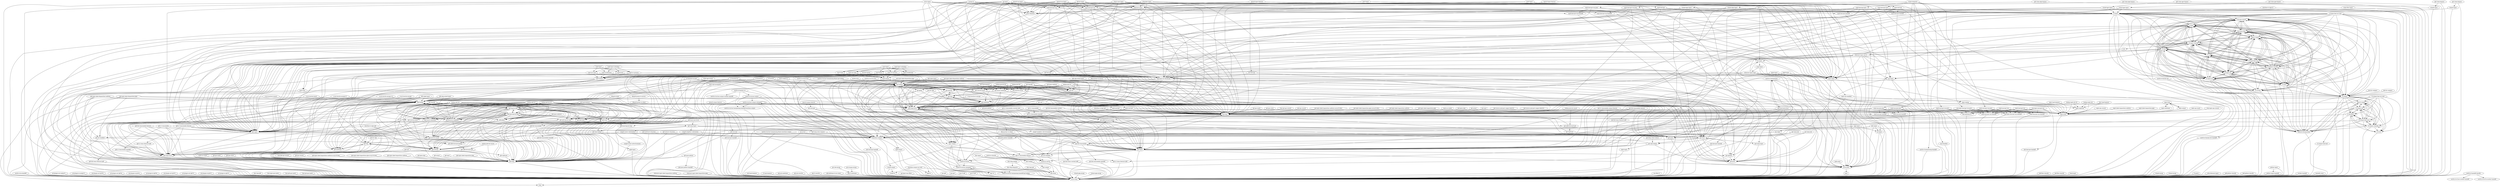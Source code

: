 digraph {
  "nat44-ei-hairpinning" -> "ip4-lookup"
  "nat44-ei-hairpinning" -> "error-drop"
  "nat44-ei-hairpinning" -> "nat44-ei-hairpinning-handoff"
  "nat44-ei-hairpinning" -> "ip4-local-end-of-arc"
  "nat44-ei-hairpin-dst" -> "ip4-lookup"
  "nat44-ei-hairpin-dst" -> "error-drop"
  "nat44-ei-hairpin-dst" -> "nat44-ei-hairpin-dst-handoff"
  "nat44-ei-hairpin-src" -> "error-drop"
  "nat44-ei-hairpin-src" -> "nat44-ei-in2out-output"
  "nat44-ei-hairpin-src" -> "nat44-ei-in2out-output-worker-handoff"
  "nat44-ei-hairpin-src" -> "interface-output"
  "nat44-ei-hairpinning-handoff" -> "error-drop"
  "nat44-ei-hairpin-dst-handoff" -> "error-drop"
  "nat44-ei-out2in-fast" -> "error-drop"
  "nat44-ei-out2in-fast" -> "ip4-lookup"
  "nat44-ei-out2in-fast" -> "ip4-icmp-error"
  "nat44-ei-out2in" -> "error-drop"
  "nat44-ei-out2in" -> "ip4-lookup"
  "nat44-ei-out2in" -> "ip4-icmp-error"
  "nat44-ei-in2out-hairpinning-finish-interface-output" -> "error-drop"
  "nat44-ei-in2out-hairpinning-finish-interface-output" -> "interface-output"
  "nat44-ei-in2out-hairpinning-finish-ip4-lookup" -> "error-drop"
  "nat44-ei-in2out-hairpinning-finish-ip4-lookup" -> "ip4-lookup"
  "nat44-ei-in2out-hairpinning-handoff-interface-output" -> "error-drop"
  "nat44-ei-in2out-hairpinning-handoff-ip4-lookup" -> "error-drop"
  "nat44-ei-in2out-fast" -> "ip4-lookup"
  "nat44-ei-in2out-fast" -> "error-drop"
  "nat44-ei-in2out-fast" -> "ip4-icmp-error"
  "nat44-ei-in2out-fast" -> "nat44-ei-in2out-slowpath"
  "nat44-ei-in2out-fast" -> "nat44-ei-in2out-hairpinning-handoff-ip4-lookup"
  "nat44-ei-in2out-output-slowpath" -> "interface-output"
  "nat44-ei-in2out-output-slowpath" -> "error-drop"
  "nat44-ei-in2out-output-slowpath" -> "ip4-icmp-error"
  "nat44-ei-in2out-output-slowpath" -> "nat44-ei-in2out-output-slowpath"
  "nat44-ei-in2out-output-slowpath" -> "nat44-ei-in2out-hairpinning-handoff-interface-output"
  "nat44-ei-in2out-slowpath" -> "ip4-lookup"
  "nat44-ei-in2out-slowpath" -> "error-drop"
  "nat44-ei-in2out-slowpath" -> "ip4-icmp-error"
  "nat44-ei-in2out-slowpath" -> "nat44-ei-in2out-slowpath"
  "nat44-ei-in2out-slowpath" -> "nat44-ei-in2out-hairpinning-handoff-ip4-lookup"
  "nat44-ei-in2out-output" -> "interface-output"
  "nat44-ei-in2out-output" -> "error-drop"
  "nat44-ei-in2out-output" -> "ip4-icmp-error"
  "nat44-ei-in2out-output" -> "nat44-ei-in2out-output-slowpath"
  "nat44-ei-in2out-output" -> "nat44-ei-in2out-hairpinning-handoff-interface-output"
  "nat44-ei-in2out" -> "ip4-lookup"
  "nat44-ei-in2out" -> "error-drop"
  "nat44-ei-in2out" -> "ip4-icmp-error"
  "nat44-ei-in2out" -> "nat44-ei-in2out-slowpath"
  "nat44-ei-in2out" -> "nat44-ei-in2out-hairpinning-handoff-ip4-lookup"
  "nat44-ei-ha-handoff" -> "error-drop"
  "nat44-ei-ha" -> "ip4-lookup"
  "nat44-ei-ha" -> "error-drop"
  "nat44-ei-handoff-classify" -> "nat44-ei-in2out-worker-handoff"
  "nat44-ei-handoff-classify" -> "nat44-ei-out2in-worker-handoff"
  "nat44-ei-handoff-classify" -> "error-drop"
  "nat44-ei-classify" -> "nat44-ei-in2out"
  "nat44-ei-classify" -> "nat44-ei-out2in"
  "nat44-ei-classify" -> "error-drop"
  "dhcpv6-proxy-to-server" -> "error-drop"
  "dhcpv6-proxy-to-server" -> "ip6-lookup"
  "dhcpv6-proxy-to-server" -> "dhcpv6-proxy-to-client"
  "dhcpv6-client" -> "error-drop"
  "dhcpv6-client" -> "ip6-lookup"
  "dhcp-proxy-to-client" -> "error-drop"
  "dhcp-proxy-to-client" -> "interface-output"
  "dhcp-proxy-to-server" -> "error-drop"
  "dhcp-proxy-to-server" -> "ip4-lookup"
  "dhcp-proxy-to-server" -> "dhcp-proxy-to-client"
  "ip4-dhcp-client-detect" -> "ip4-udp-lookup"
  "acl-plugin-out-nonip-l2" -> "error-drop"
  "acl-plugin-in-nonip-l2" -> "error-drop"
  "acl-plugin-out-ip4-fa" -> "error-drop"
  "acl-plugin-out-ip6-fa" -> "error-drop"
  "acl-plugin-in-ip4-fa" -> "error-drop"
  "acl-plugin-in-ip6-fa" -> "error-drop"
  "acl-plugin-out-ip4-l2" -> "error-drop"
  "acl-plugin-out-ip6-l2" -> "error-drop"
  "acl-plugin-in-ip4-l2" -> "error-drop"
  "acl-plugin-in-ip6-l2" -> "error-drop"
  "icmp6-router-advertisement" -> "ip6-drop"
  "icmp6-router-solicitation" -> "ip6-drop"
  "icmp6-router-solicitation" -> "ip6-rewrite-mcast"
  "icmp6-router-solicitation" -> "interface-output"
  "ip6-multicast-nd-proxy" -> "ip6-drop"
  "ip6-multicast-nd-proxy" -> "interface-output"
  "ip6-unicast-nd-proxy" -> "ip6-drop"
  "ip6-unicast-nd-proxy" -> "interface-output"
  "icmp6-neighbor-advertisement" -> "ip6-punt"
  "icmp6-neighbor-solicitation" -> "ip6-drop"
  "icmp6-neighbor-solicitation" -> "interface-output"
  "arp-proxy" -> "error-drop"
  "arp-proxy" -> "interface-output"
  "arp-reply" -> "error-drop"
  "arp-reply" -> "interface-output"
  "arp-disabled" -> "error-drop"
  "arp-input" -> "error-drop"
  "arp-input" -> "arp-disabled"
  "arp-input" -> "arp-reply"
  "bier-disp-dispatch" -> "bier-drop"
  "bier-disp-lookup" -> "bier-drop"
  "bier-disp-lookup" -> "bier-disp-dispatch"
  "bier-imp-ip6" -> "error-drop"
  "bier-imp-ip4" -> "bier-drop"
  "bier-drop" -> "error-drop"
  "bier-output" -> "bier-drop"
  "bier-lookup" -> "bier-drop"
  "bier-lookup" -> "bier-output"
  "bier-input" -> "bier-lookup"
  "bier-input" -> "bier-drop"
  "vlan-mpls-qos-mark" -> "error-drop"
  "vlan-ip6-qos-mark" -> "error-drop"
  "vlan-ip4-qos-mark" -> "error-drop"
  "mpls-qos-mark" -> "mpls-drop"
  "ip6-qos-mark" -> "ip6-drop"
  "ip4-qos-mark" -> "ip4-drop"
  "ip6-qos-store" -> "ip6-drop"
  "ip4-qos-store" -> "ip4-drop"
  "l2-ip-qos-record" -> "error-drop"
  "l2-ip-qos-record" -> "feature-bitmap-drop"
  "l2-ip-qos-record" -> "l2-output"
  "l2-ip-qos-record" -> "l2-flood"
  "l2-ip-qos-record" -> "l2-uu-fwd"
  "l2-ip-qos-record" -> "arp-term-l2bd"
  "l2-ip-qos-record" -> "l2-fwd"
  "l2-ip-qos-record" -> "l2-rw"
  "l2-ip-qos-record" -> "l2-learn"
  "l2-ip-qos-record" -> "l2-input-vtr"
  "l2-ip-qos-record" -> "l2-ip-qos-record"
  "l2-ip-qos-record" -> "l2-input-acl"
  "l2-ip-qos-record" -> "l2-policer-classify"
  "l2-ip-qos-record" -> "l2-input-feat-arc"
  "l2-ip-qos-record" -> "l2-input-classify"
  "l2-ip-qos-record" -> "span-l2-input"
  "vlan-ip6-qos-record" -> "ip6-drop"
  "vlan-ip4-qos-record" -> "ip4-drop"
  "vlan-mpls-qos-record" -> "mpls-drop"
  "mpls-qos-record" -> "mpls-drop"
  "ip6-qos-record" -> "ip6-drop"
  "ip4-qos-record" -> "ip4-drop"
  "ip6-mfib-forward-rpf" -> "ip6-drop"
  "ip6-mfib-forward-rpf" -> "ip6-replicate"
  "ip4-mfib-forward-rpf" -> "ip4-drop"
  "ip4-mfib-forward-rpf" -> "ip4-replicate"
  "ip6-mfib-forward-lookup" -> "ip6-mfib-forward-rpf"
  "ip4-mfib-forward-lookup" -> "ip4-mfib-forward-rpf"
  "ip6-dvr-reinject" -> "l2-output"
  "ip4-dvr-reinject" -> "l2-output"
  "ip6-dvr-dpo" -> "ip6-drop"
  "ip6-dvr-dpo" -> "ip6-icmp-error"
  "ip6-dvr-dpo" -> "ip6-frag"
  "ip4-dvr-dpo" -> "ip4-drop"
  "ip4-dvr-dpo" -> "ip4-icmp-error"
  "ip4-dvr-dpo" -> "ip4-frag"
  "ip4-dvr-dpo" -> "tap1-output"
  "ip6-mpls-label-imposition-uniform-no-ip-ttl-decr" -> "ip6-drop"
  "ip4-mpls-label-imposition-uniform-no-ip-ttl-decr" -> "ip4-drop"
  "ip6-mpls-label-imposition-pipe-no-ip-ttl-decr" -> "ip6-drop"
  "ip4-mpls-label-imposition-pipe-no-ip-ttl-decr" -> "ip4-drop"
  "ethernet-mpls-label-imposition-uniform" -> "error-drop"
  "ip6-mpls-label-imposition-uniform" -> "ip6-drop"
  "ip4-mpls-label-imposition-uniform" -> "ip4-drop"
  "mpls-label-imposition-uniform" -> "mpls-drop"
  "ethernet-mpls-label-imposition-pipe" -> "error-drop"
  "ip6-mpls-label-imposition-pipe" -> "ip6-drop"
  "ip4-mpls-label-imposition-pipe" -> "ip4-drop"
  "mpls-label-imposition-pipe" -> "mpls-drop"
  "ip6-mpls-label-disposition-uniform" -> "error-drop"
  "ip6-mpls-label-disposition-uniform" -> "ip6-lookup"
  "ip6-mpls-label-disposition-uniform" -> "ip6-mfib-forward-lookup"
  "ip6-mpls-label-disposition-uniform" -> "ip6-icmp-error"
  "ip6-mpls-label-disposition-uniform" -> "ip6-not-enabled"
  "ip4-mpls-label-disposition-uniform" -> "error-drop"
  "ip4-mpls-label-disposition-uniform" -> "error-punt"
  "ip4-mpls-label-disposition-uniform" -> "ip4-options"
  "ip4-mpls-label-disposition-uniform" -> "ip4-lookup"
  "ip4-mpls-label-disposition-uniform" -> "ip4-mfib-forward-lookup"
  "ip4-mpls-label-disposition-uniform" -> "ip4-icmp-error"
  "ip4-mpls-label-disposition-uniform" -> "ip4-full-reassembly"
  "ip4-mpls-label-disposition-uniform" -> "ip4-not-enabled"
  "ip4-mpls-label-disposition-uniform" -> "nat44-ei-in2out"
  "ip4-mpls-label-disposition-uniform" -> "ip4-sv-reassembly-feature"
  "ip4-mpls-label-disposition-uniform" -> "nat44-ei-out2in"
  "ip6-mpls-label-disposition-pipe" -> "error-drop"
  "ip6-mpls-label-disposition-pipe" -> "ip6-lookup"
  "ip6-mpls-label-disposition-pipe" -> "ip6-mfib-forward-lookup"
  "ip6-mpls-label-disposition-pipe" -> "ip6-icmp-error"
  "ip6-mpls-label-disposition-pipe" -> "ip6-not-enabled"
  "ip4-mpls-label-disposition-pipe" -> "error-drop"
  "ip4-mpls-label-disposition-pipe" -> "error-punt"
  "ip4-mpls-label-disposition-pipe" -> "ip4-options"
  "ip4-mpls-label-disposition-pipe" -> "ip4-lookup"
  "ip4-mpls-label-disposition-pipe" -> "ip4-mfib-forward-lookup"
  "ip4-mpls-label-disposition-pipe" -> "ip4-icmp-error"
  "ip4-mpls-label-disposition-pipe" -> "ip4-full-reassembly"
  "ip4-mpls-label-disposition-pipe" -> "ip4-not-enabled"
  "ip4-mpls-label-disposition-pipe" -> "nat44-ei-in2out"
  "ip4-mpls-label-disposition-pipe" -> "ip4-sv-reassembly-feature"
  "ip4-mpls-label-disposition-pipe" -> "nat44-ei-out2in"
  "interface-rx-dpo-l2" -> "error-drop"
  "interface-rx-dpo-l2" -> "l2-input"
  "interface-rx-dpo-ip6" -> "ip6-drop"
  "interface-rx-dpo-ip6" -> "ip6-input"
  "interface-rx-dpo-ip4" -> "ip4-drop"
  "interface-rx-dpo-ip4" -> "ip4-input"
  "mpls-replicate" -> "mpls-drop"
  "ip6-replicate" -> "ip6-drop"
  "ip6-replicate" -> "ip6-local"
  "ip4-replicate" -> "ip4-drop"
  "ip4-replicate" -> "ip4-local"
  "lookup-ip6-dst-mcast" -> "ip6-drop"
  "lookup-ip6-dst-mcast" -> "ip6-mfib-forward-rpf"
  "lookup-ip4-dst-mcast" -> "ip4-drop"
  "lookup-ip4-dst-mcast" -> "ip4-mfib-forward-rpf"
  "lookup-mpls-dst-itf" -> "mpls-drop"
  "lookup-mpls-dst-itf" -> "mpls-replicate"
  "lookup-mpls-dst" -> "mpls-drop"
  "lookup-mpls-dst" -> "mpls-replicate"
  "lookup-ip6-src" -> "ip6-drop"
  "lookup-ip6-src" -> "ip6-punt"
  "lookup-ip6-src" -> "ip6-local"
  "lookup-ip6-src" -> "ip6-discover-neighbor"
  "lookup-ip6-src" -> "ip6-glean"
  "lookup-ip6-src" -> "ip6-rewrite"
  "lookup-ip6-src" -> "ip6-midchain"
  "lookup-ip6-src" -> "ip6-icmp-error"
  "lookup-ip6-src" -> "ip6-rewrite-mcast"
  "lookup-ip6-src" -> "ip6-rewrite-bcast"
  "lookup-ip6-src" -> "ip6-mcast-midchain"
  "lookup-ip6-src" -> "ip6-hop-by-hop"
  "lookup-ip6-src" -> "ip6-add-hop-by-hop"
  "lookup-ip6-src" -> "ip6-pop-hop-by-hop"
  "lookup-ip6-src" -> "ip6-link-local"
  "lookup-ip6-dst-itf" -> "ip6-drop"
  "lookup-ip6-dst-itf" -> "ip6-punt"
  "lookup-ip6-dst-itf" -> "ip6-local"
  "lookup-ip6-dst-itf" -> "ip6-discover-neighbor"
  "lookup-ip6-dst-itf" -> "ip6-glean"
  "lookup-ip6-dst-itf" -> "ip6-rewrite"
  "lookup-ip6-dst-itf" -> "ip6-midchain"
  "lookup-ip6-dst-itf" -> "ip6-icmp-error"
  "lookup-ip6-dst-itf" -> "ip6-rewrite-mcast"
  "lookup-ip6-dst-itf" -> "ip6-rewrite-bcast"
  "lookup-ip6-dst-itf" -> "ip6-mcast-midchain"
  "lookup-ip6-dst-itf" -> "ip6-hop-by-hop"
  "lookup-ip6-dst-itf" -> "ip6-add-hop-by-hop"
  "lookup-ip6-dst-itf" -> "ip6-pop-hop-by-hop"
  "lookup-ip6-dst-itf" -> "ip6-link-local"
  "lookup-ip6-dst" -> "ip6-drop"
  "lookup-ip6-dst" -> "ip6-punt"
  "lookup-ip6-dst" -> "ip6-local"
  "lookup-ip6-dst" -> "ip6-discover-neighbor"
  "lookup-ip6-dst" -> "ip6-glean"
  "lookup-ip6-dst" -> "ip6-rewrite"
  "lookup-ip6-dst" -> "ip6-midchain"
  "lookup-ip6-dst" -> "ip6-icmp-error"
  "lookup-ip6-dst" -> "ip6-rewrite-mcast"
  "lookup-ip6-dst" -> "ip6-rewrite-bcast"
  "lookup-ip6-dst" -> "ip6-mcast-midchain"
  "lookup-ip6-dst" -> "ip6-hop-by-hop"
  "lookup-ip6-dst" -> "ip6-add-hop-by-hop"
  "lookup-ip6-dst" -> "ip6-pop-hop-by-hop"
  "lookup-ip6-dst" -> "ip6-link-local"
  "lookup-ip4-src" -> "ip4-drop"
  "lookup-ip4-src" -> "ip4-punt"
  "lookup-ip4-src" -> "ip4-local"
  "lookup-ip4-src" -> "ip4-arp"
  "lookup-ip4-src" -> "ip4-glean"
  "lookup-ip4-src" -> "ip4-rewrite"
  "lookup-ip4-src" -> "ip4-midchain"
  "lookup-ip4-src" -> "ip4-icmp-error"
  "lookup-ip4-src" -> "ip4-rewrite-mcast"
  "lookup-ip4-src" -> "ip4-rewrite-bcast"
  "lookup-ip4-src" -> "ip4-mcast-midchain"
  "lookup-ip4-dst-itf" -> "ip4-drop"
  "lookup-ip4-dst-itf" -> "ip4-punt"
  "lookup-ip4-dst-itf" -> "ip4-local"
  "lookup-ip4-dst-itf" -> "ip4-arp"
  "lookup-ip4-dst-itf" -> "ip4-glean"
  "lookup-ip4-dst-itf" -> "ip4-rewrite"
  "lookup-ip4-dst-itf" -> "ip4-midchain"
  "lookup-ip4-dst-itf" -> "ip4-icmp-error"
  "lookup-ip4-dst-itf" -> "ip4-rewrite-mcast"
  "lookup-ip4-dst-itf" -> "ip4-rewrite-bcast"
  "lookup-ip4-dst-itf" -> "ip4-mcast-midchain"
  "lookup-ip4-dst" -> "ip4-drop"
  "lookup-ip4-dst" -> "ip4-punt"
  "lookup-ip4-dst" -> "ip4-local"
  "lookup-ip4-dst" -> "ip4-arp"
  "lookup-ip4-dst" -> "ip4-glean"
  "lookup-ip4-dst" -> "ip4-rewrite"
  "lookup-ip4-dst" -> "ip4-midchain"
  "lookup-ip4-dst" -> "ip4-icmp-error"
  "lookup-ip4-dst" -> "ip4-rewrite-mcast"
  "lookup-ip4-dst" -> "ip4-rewrite-bcast"
  "lookup-ip4-dst" -> "ip4-mcast-midchain"
  "bier-load-balance" -> "mpls-drop"
  "bier-load-balance" -> "mpls-replicate"
  "nsh-load-balance" -> "error-drop"
  "l2-load-balance" -> "error-drop"
  "ip6-link-local" -> "ip6-drop"
  "ip6-link-local" -> "ip6-lookup"
  "ip6-null" -> "ip6-drop"
  "ip6-null" -> "ip6-icmp-error"
  "ip4-null" -> "ip4-drop"
  "ip4-null" -> "ip4-icmp-error"
  "adj-nsh-midchain" -> "error-drop"
  "adj-nsh-rewrite" -> "error-drop"
  "adj-l2-midchain" -> "error-drop"
  "adj-l2-rewrite" -> "error-drop"
  "adj-midchain-tx-no-count" -> "error-drop"
  "adj-midchain-tx" -> "error-drop"
  "tuntap-rx" -> "ip4-input-no-checksum"
  "tuntap-rx" -> "ip4-input"
  "tuntap-rx" -> "ip6-input"
  "tuntap-rx" -> "mpls-input"
  "tuntap-rx" -> "ethernet-input"
  "tuntap-rx" -> "error-drop"
  "tuntap-rx" -> "ip4-drop"
  "tuntap-rx" -> "ip6-drop"
  "tuntap-rx" -> "punt-dispatch"
  "tuntap-rx" -> "esp4-decrypt-tun"
  "tuntap-rx" -> "esp6-decrypt-tun"
  "af-packet-input" -> "ip4-input-no-checksum"
  "af-packet-input" -> "ip4-input"
  "af-packet-input" -> "ip6-input"
  "af-packet-input" -> "mpls-input"
  "af-packet-input" -> "ethernet-input"
  "af-packet-input" -> "error-drop"
  "af-packet-input" -> "ip4-drop"
  "af-packet-input" -> "ip6-drop"
  "af-packet-input" -> "punt-dispatch"
  "af-packet-input" -> "esp4-decrypt-tun"
  "af-packet-input" -> "esp6-decrypt-tun"
  "session-queue" -> "ip4-lookup"
  "session-queue" -> "ip6-lookup"
  "session-queue" -> "tcp4-output"
  "session-queue" -> "tcp6-output"
  "pipe-rx" -> "error-punt"
  "pipe-rx" -> "error-drop"
  "pipe-rx" -> "llc-input"
  "pipe-rx" -> "ip4-input"
  "pipe-rx" -> "ip4-input-no-checksum"
  "pipe-rx" -> "l2-input"
  "pipe-rx" -> "mpls-input"
  "pipe-rx" -> "ip6-input"
  "pipe-rx" -> "arp-input"
  "vhost-user-input" -> "ip4-input-no-checksum"
  "vhost-user-input" -> "ip4-input"
  "vhost-user-input" -> "ip6-input"
  "vhost-user-input" -> "mpls-input"
  "vhost-user-input" -> "ethernet-input"
  "vhost-user-input" -> "error-drop"
  "vhost-user-input" -> "ip4-drop"
  "vhost-user-input" -> "ip6-drop"
  "vhost-user-input" -> "punt-dispatch"
  "vhost-user-input" -> "esp4-decrypt-tun"
  "vhost-user-input" -> "esp6-decrypt-tun"
  "virtio-input" -> "ip4-input-no-checksum"
  "virtio-input" -> "ip4-input"
  "virtio-input" -> "ip6-input"
  "virtio-input" -> "mpls-input"
  "virtio-input" -> "ethernet-input"
  "virtio-input" -> "error-drop"
  "virtio-input" -> "ip4-drop"
  "virtio-input" -> "ip6-drop"
  "virtio-input" -> "punt-dispatch"
  "virtio-input" -> "esp4-decrypt-tun"
  "virtio-input" -> "esp6-decrypt-tun"
  "pg-input-mac-filter" -> "error-drop"
  "pg-input" -> "ip4-input-no-checksum"
  "pg-input" -> "ip4-input"
  "pg-input" -> "ip6-input"
  "pg-input" -> "mpls-input"
  "pg-input" -> "ethernet-input"
  "pg-input" -> "error-drop"
  "pg-input" -> "ip4-drop"
  "pg-input" -> "ip6-drop"
  "pg-input" -> "punt-dispatch"
  "pg-input" -> "esp4-decrypt-tun"
  "pg-input" -> "esp6-decrypt-tun"
  "span-l2-output" -> "interface-output"
  "span-l2-output" -> "span-l2-output"
  "span-l2-output" -> "feature-bitmap-drop"
  "span-l2-output" -> "l2-output-acl"
  "span-l2-output" -> "l2-efp-filter"
  "span-l2-output" -> "l2-output-classify"
  "span-l2-output" -> "l2-output-feat-arc"
  "span-l2-output" -> "l2-xcrw"
  "span-l2-input" -> "feature-bitmap-drop"
  "span-l2-input" -> "l2-output"
  "span-l2-input" -> "l2-flood"
  "span-l2-input" -> "l2-uu-fwd"
  "span-l2-input" -> "arp-term-l2bd"
  "span-l2-input" -> "l2-fwd"
  "span-l2-input" -> "l2-rw"
  "span-l2-input" -> "l2-learn"
  "span-l2-input" -> "l2-input-vtr"
  "span-l2-input" -> "l2-ip-qos-record"
  "span-l2-input" -> "l2-input-acl"
  "span-l2-input" -> "l2-policer-classify"
  "span-l2-input" -> "l2-input-feat-arc"
  "span-l2-input" -> "l2-input-classify"
  "span-l2-input" -> "span-l2-input"
  "li-hit" -> "ethernet-input-not-l2"
  "gso-ip6" -> "error-drop"
  "gso-ip4" -> "error-drop"
  "gso-l2-ip6" -> "error-drop"
  "gso-l2-ip4" -> "error-drop"
  "sr-pl-rewrite-b-encaps" -> "ip6-lookup"
  "sr-pl-rewrite-b-encaps" -> "error-drop"
  "sr-pl-rewrite-b-insert" -> "ip6-lookup"
  "sr-pl-rewrite-b-insert" -> "error-drop"
  "sr-pl-rewrite-insert" -> "ip6-lookup"
  "sr-pl-rewrite-insert" -> "error-drop"
  "sr-pl-rewrite-encaps-l2" -> "ip6-lookup"
  "sr-pl-rewrite-encaps-l2" -> "error-drop"
  "sr-pl-rewrite-encaps-v4" -> "ip6-lookup"
  "sr-pl-rewrite-encaps-v4" -> "error-drop"
  "sr-pl-rewrite-encaps" -> "ip6-lookup"
  "sr-pl-rewrite-encaps" -> "error-drop"
  "sr-localsid-un-perf" -> "error-drop"
  "sr-localsid-un-perf" -> "ip6-lookup"
  "sr-localsid-un-perf" -> "ip4-lookup"
  "sr-localsid-un-perf" -> "ip6-rewrite"
  "sr-localsid-un-perf" -> "ip4-rewrite"
  "sr-localsid-un-perf" -> "interface-output"
  "sr-localsid-un" -> "error-drop"
  "sr-localsid-un" -> "ip6-lookup"
  "sr-localsid-un" -> "ip4-lookup"
  "sr-localsid-un" -> "ip6-rewrite"
  "sr-localsid-un" -> "ip4-rewrite"
  "sr-localsid-un" -> "interface-output"
  "sr-localsid" -> "error-drop"
  "sr-localsid" -> "ip6-lookup"
  "sr-localsid" -> "ip4-lookup"
  "sr-localsid" -> "ip6-rewrite"
  "sr-localsid" -> "ip4-rewrite"
  "sr-localsid" -> "interface-output"
  "sr-localsid-d" -> "error-drop"
  "sr-localsid-d" -> "ip6-lookup"
  "sr-localsid-d" -> "ip4-lookup"
  "sr-localsid-d" -> "ip6-rewrite"
  "sr-localsid-d" -> "ip4-rewrite"
  "sr-localsid-d" -> "interface-output"
  "ip6-vxlan-gpe-bypass" -> "error-drop"
  "ip6-vxlan-gpe-bypass" -> "vxlan6-gpe-input"
  "ip4-vxlan-gpe-bypass" -> "error-drop"
  "ip4-vxlan-gpe-bypass" -> "vxlan4-gpe-input"
  "vxlan6-gpe-input" -> "error-drop"
  "vxlan6-gpe-input" -> "ip4-input"
  "vxlan6-gpe-input" -> "ip6-input"
  "vxlan6-gpe-input" -> "l2-input"
  "vxlan4-gpe-input" -> "error-drop"
  "vxlan4-gpe-input" -> "ip4-input"
  "vxlan4-gpe-input" -> "ip6-input"
  "vxlan4-gpe-input" -> "l2-input"
  "vxlan-gpe-encap" -> "ip4-lookup"
  "vxlan-gpe-encap" -> "ip6-lookup"
  "vxlan-gpe-encap" -> "error-drop"
  "vxlan6-gbp-encap" -> "error-drop"
  "vxlan4-gbp-encap" -> "error-drop"
  "ip6-vxlan-gbp-bypass" -> "error-drop"
  "ip6-vxlan-gbp-bypass" -> "vxlan6-gbp-input"
  "ip4-vxlan-gbp-bypass" -> "error-drop"
  "ip4-vxlan-gbp-bypass" -> "vxlan4-gbp-input"
  "vxlan6-gbp-input" -> "error-drop"
  "vxlan6-gbp-input" -> "punt-dispatch"
  "vxlan6-gbp-input" -> "l2-input"
  "vxlan6-gbp-input" -> "ip4-input"
  "vxlan6-gbp-input" -> "ip6-input"
  "vxlan4-gbp-input" -> "error-drop"
  "vxlan4-gbp-input" -> "punt-dispatch"
  "vxlan4-gbp-input" -> "l2-input"
  "vxlan4-gbp-input" -> "ip4-input"
  "vxlan4-gbp-input" -> "ip6-input"
  "mpls-input" -> "error-drop"
  "mpls-input" -> "mpls-lookup"
  "mpls-input" -> "mpls-not-enabled"
  "mpls-not-enabled" -> "error-drop"
  "mpls-not-enabled" -> "mpls-lookup"
  "mpls-drop" -> "error-drop"
  "mpls-punt" -> "error-punt"
  "mpls-adj-incomplete" -> "error-drop"
  "mpls-adj-incomplete" -> "ip4-arp"
  "mpls-adj-incomplete" -> "ip6-discover-neighbor"
  "mpls-frag" -> "mpls-output"
  "mpls-frag" -> "mpls-midchain"
  "mpls-frag" -> "ip4-icmp-error"
  "mpls-frag" -> "mpls-drop"
  "mpls-midchain" -> "mpls-drop"
  "mpls-midchain" -> "mpls-frag"
  "mpls-output" -> "mpls-drop"
  "mpls-output" -> "mpls-frag"
  "mpls-load-balance" -> "mpls-drop"
  "mpls-load-balance" -> "mpls-replicate"
  "mpls-lookup" -> "mpls-drop"
  "mpls-lookup" -> "mpls-replicate"
  "ipip6-input" -> "error-punt"
  "ipip6-input" -> "error-drop"
  "ipip6-input" -> "ip4-input"
  "ipip6-input" -> "ip6-input"
  "ipip6-input" -> "mpls-input"
  "ipip4-input" -> "error-punt"
  "ipip4-input" -> "error-drop"
  "ipip4-input" -> "ip4-input"
  "ipip4-input" -> "ip6-input"
  "ipip4-input" -> "mpls-input"
  "gre6-input" -> "error-punt"
  "gre6-input" -> "error-drop"
  "gre6-input" -> "ethernet-input"
  "gre6-input" -> "ip4-input"
  "gre6-input" -> "ip6-input"
  "gre6-input" -> "mpls-input"
  "gre4-input" -> "error-punt"
  "gre4-input" -> "error-drop"
  "gre4-input" -> "ethernet-input"
  "gre4-input" -> "ip4-input"
  "gre4-input" -> "ip6-input"
  "gre4-input" -> "mpls-input"
  "gre-erspan-encap" -> "adj-l2-midchain"
  "gre-teb-encap" -> "adj-l2-midchain"
  "ip6-udp-lookup" -> "ip6-punt"
  "ip6-udp-lookup" -> "ip6-drop"
  "ip6-udp-lookup" -> "ip6-icmp-error"
  "ip6-udp-lookup" -> "udp6-input"
  "ip4-udp-lookup" -> "ip4-punt"
  "ip4-udp-lookup" -> "ip4-drop"
  "ip4-udp-lookup" -> "ip4-icmp-error"
  "ip4-udp-lookup" -> "udp4-input"
  "udp6-input" -> "error-drop"
  "udp4-input" -> "error-drop"
  "tcp6-input" -> "ip6-drop"
  "tcp6-input" -> "tcp6-listen"
  "tcp6-input" -> "tcp6-rcv-process"
  "tcp6-input" -> "tcp6-syn-sent"
  "tcp6-input" -> "tcp6-established"
  "tcp6-input" -> "tcp6-reset"
  "tcp6-input" -> "ip6-punt"
  "tcp4-input" -> "ip4-drop"
  "tcp4-input" -> "tcp4-listen"
  "tcp4-input" -> "tcp4-rcv-process"
  "tcp4-input" -> "tcp4-syn-sent"
  "tcp4-input" -> "tcp4-established"
  "tcp4-input" -> "tcp4-reset"
  "tcp4-input" -> "ip4-punt"
  "tcp6-input-nolookup" -> "ip6-drop"
  "tcp6-input-nolookup" -> "tcp6-listen"
  "tcp6-input-nolookup" -> "tcp6-rcv-process"
  "tcp6-input-nolookup" -> "tcp6-syn-sent"
  "tcp6-input-nolookup" -> "tcp6-established"
  "tcp6-input-nolookup" -> "tcp6-reset"
  "tcp6-input-nolookup" -> "ip6-punt"
  "tcp4-input-nolookup" -> "ip4-drop"
  "tcp4-input-nolookup" -> "tcp4-listen"
  "tcp4-input-nolookup" -> "tcp4-rcv-process"
  "tcp4-input-nolookup" -> "tcp4-syn-sent"
  "tcp4-input-nolookup" -> "tcp4-established"
  "tcp4-input-nolookup" -> "tcp4-reset"
  "tcp4-input-nolookup" -> "ip4-punt"
  "tcp6-listen" -> "ip4-drop"
  "tcp6-listen" -> "ip6-drop"
  "tcp6-listen" -> "tcp4-output"
  "tcp6-listen" -> "tcp6-output"
  "tcp4-listen" -> "ip4-drop"
  "tcp4-listen" -> "ip6-drop"
  "tcp4-listen" -> "tcp4-output"
  "tcp4-listen" -> "tcp6-output"
  "tcp6-rcv-process" -> "ip4-drop"
  "tcp6-rcv-process" -> "ip6-drop"
  "tcp6-rcv-process" -> "tcp4-output"
  "tcp6-rcv-process" -> "tcp6-output"
  "tcp4-rcv-process" -> "ip4-drop"
  "tcp4-rcv-process" -> "ip6-drop"
  "tcp4-rcv-process" -> "tcp4-output"
  "tcp4-rcv-process" -> "tcp6-output"
  "tcp6-syn-sent" -> "ip4-drop"
  "tcp6-syn-sent" -> "ip6-drop"
  "tcp6-syn-sent" -> "tcp4-output"
  "tcp6-syn-sent" -> "tcp6-output"
  "tcp4-syn-sent" -> "ip4-drop"
  "tcp4-syn-sent" -> "ip6-drop"
  "tcp4-syn-sent" -> "tcp4-output"
  "tcp4-syn-sent" -> "tcp6-output"
  "tcp6-established" -> "ip4-drop"
  "tcp6-established" -> "ip6-drop"
  "tcp6-established" -> "tcp4-output"
  "tcp6-established" -> "tcp6-output"
  "tcp4-established" -> "ip4-drop"
  "tcp4-established" -> "ip6-drop"
  "tcp4-established" -> "tcp4-output"
  "tcp4-established" -> "tcp6-output"
  "tcp6-reset" -> "error-drop"
  "tcp6-reset" -> "ip6-lookup"
  "tcp4-reset" -> "error-drop"
  "tcp4-reset" -> "ip4-lookup"
  "tcp6-output" -> "error-drop"
  "tcp6-output" -> "ip6-lookup"
  "tcp6-output" -> "ip6-rewrite"
  "tcp6-output" -> "ip6-discover-neighbor"
  "tcp4-output" -> "error-drop"
  "tcp4-output" -> "ip4-lookup"
  "tcp4-output" -> "ip4-rewrite"
  "tcp4-output" -> "ip4-arp"
  "syn-filter-4" -> "error-drop"
  "osi-input" -> "error-punt"
  "osi-input" -> "error-drop"
  "ipsec6-output-feature" -> "error-drop"
  "ipsec6-output-feature" -> "ah6-encrypt"
  "ipsec6-output-feature" -> "esp6-encrypt"
  "ipsec4-output-feature" -> "error-drop"
  "ipsec4-output-feature" -> "ah4-encrypt"
  "ipsec4-output-feature" -> "esp4-encrypt"
  "ah6-encrypt" -> "ip6-drop"
  "ah6-encrypt" -> "ah6-encrypt-handoff"
  "ah6-encrypt" -> "interface-output"
  "ah4-encrypt" -> "ip4-drop"
  "ah4-encrypt" -> "ah4-encrypt-handoff"
  "ah4-encrypt" -> "interface-output"
  "ah6-decrypt" -> "ip6-drop"
  "ah6-decrypt" -> "ip4-input-no-checksum"
  "ah6-decrypt" -> "ip6-input"
  "ah6-decrypt" -> "ah6-decrypt-handoff"
  "ah4-decrypt" -> "ip4-drop"
  "ah4-decrypt" -> "ip4-input-no-checksum"
  "ah4-decrypt" -> "ip6-input"
  "ah4-decrypt" -> "ah4-decrypt-handoff"
  "esp6-decrypt-tun-post" -> "ip6-drop"
  "esp6-decrypt-tun-post" -> "ip4-input-no-checksum"
  "esp6-decrypt-tun-post" -> "ip6-input"
  "esp6-decrypt-tun-post" -> "l2-input"
  "esp6-decrypt-tun-post" -> "mpls-input"
  "esp6-decrypt-tun-post" -> "esp6-decrypt-tun-handoff"
  "esp6-decrypt-tun" -> "ip6-drop"
  "esp6-decrypt-tun" -> "ip4-input-no-checksum"
  "esp6-decrypt-tun" -> "ip6-input"
  "esp6-decrypt-tun" -> "l2-input"
  "esp6-decrypt-tun" -> "mpls-input"
  "esp6-decrypt-tun" -> "esp6-decrypt-tun-handoff"
  "esp4-decrypt-tun-post" -> "ip4-drop"
  "esp4-decrypt-tun-post" -> "ip4-input-no-checksum"
  "esp4-decrypt-tun-post" -> "ip6-input"
  "esp4-decrypt-tun-post" -> "l2-input"
  "esp4-decrypt-tun-post" -> "mpls-input"
  "esp4-decrypt-tun-post" -> "esp4-decrypt-tun-handoff"
  "esp4-decrypt-tun" -> "ip4-drop"
  "esp4-decrypt-tun" -> "ip4-input-no-checksum"
  "esp4-decrypt-tun" -> "ip6-input"
  "esp4-decrypt-tun" -> "l2-input"
  "esp4-decrypt-tun" -> "mpls-input"
  "esp4-decrypt-tun" -> "esp4-decrypt-tun-handoff"
  "esp6-decrypt-post" -> "ip6-drop"
  "esp6-decrypt-post" -> "ip4-input-no-checksum"
  "esp6-decrypt-post" -> "ip6-input"
  "esp6-decrypt-post" -> "l2-input"
  "esp6-decrypt-post" -> "mpls-drop"
  "esp6-decrypt-post" -> "esp6-decrypt-handoff"
  "esp6-decrypt" -> "ip6-drop"
  "esp6-decrypt" -> "ip4-input-no-checksum"
  "esp6-decrypt" -> "ip6-input"
  "esp6-decrypt" -> "l2-input"
  "esp6-decrypt" -> "mpls-drop"
  "esp6-decrypt" -> "esp6-decrypt-handoff"
  "esp4-decrypt-post" -> "ip4-drop"
  "esp4-decrypt-post" -> "ip4-input-no-checksum"
  "esp4-decrypt-post" -> "ip6-input"
  "esp4-decrypt-post" -> "l2-input"
  "esp4-decrypt-post" -> "mpls-drop"
  "esp4-decrypt-post" -> "esp4-decrypt-handoff"
  "esp4-decrypt" -> "ip4-drop"
  "esp4-decrypt" -> "ip4-input-no-checksum"
  "esp4-decrypt" -> "ip6-input"
  "esp4-decrypt" -> "l2-input"
  "esp4-decrypt" -> "mpls-drop"
  "esp4-decrypt" -> "esp4-decrypt-handoff"
  "esp6-no-crypto" -> "ip6-drop"
  "esp4-no-crypto" -> "ip4-drop"
  "esp-mpls-encrypt-tun-post" -> "ip4-drop"
  "esp-mpls-encrypt-tun-post" -> "ip6-drop"
  "esp-mpls-encrypt-tun-post" -> "mpls-drop"
  "esp-mpls-encrypt-tun-post" -> "esp4-encrypt-tun-handoff"
  "esp-mpls-encrypt-tun-post" -> "esp6-encrypt-tun-handoff"
  "esp-mpls-encrypt-tun-post" -> "esp-mpls-encrypt-tun-handoff"
  "esp-mpls-encrypt-tun-post" -> "adj-midchain-tx"
  "esp-mpls-encrypt-tun" -> "ip4-drop"
  "esp-mpls-encrypt-tun" -> "ip6-drop"
  "esp-mpls-encrypt-tun" -> "mpls-drop"
  "esp-mpls-encrypt-tun" -> "esp4-encrypt-tun-handoff"
  "esp-mpls-encrypt-tun" -> "esp6-encrypt-tun-handoff"
  "esp-mpls-encrypt-tun" -> "esp-mpls-encrypt-tun-handoff"
  "esp-mpls-encrypt-tun" -> "adj-midchain-tx"
  "esp6-encrypt-tun-post" -> "ip4-drop"
  "esp6-encrypt-tun-post" -> "ip6-drop"
  "esp6-encrypt-tun-post" -> "mpls-drop"
  "esp6-encrypt-tun-post" -> "esp4-encrypt-tun-handoff"
  "esp6-encrypt-tun-post" -> "esp6-encrypt-tun-handoff"
  "esp6-encrypt-tun-post" -> "esp-mpls-encrypt-tun-handoff"
  "esp6-encrypt-tun-post" -> "adj-midchain-tx"
  "esp6-encrypt-tun" -> "ip4-drop"
  "esp6-encrypt-tun" -> "ip6-drop"
  "esp6-encrypt-tun" -> "mpls-drop"
  "esp6-encrypt-tun" -> "esp4-encrypt-tun-handoff"
  "esp6-encrypt-tun" -> "esp6-encrypt-tun-handoff"
  "esp6-encrypt-tun" -> "esp-mpls-encrypt-tun-handoff"
  "esp6-encrypt-tun" -> "adj-midchain-tx"
  "esp4-encrypt-tun-post" -> "ip4-drop"
  "esp4-encrypt-tun-post" -> "ip6-drop"
  "esp4-encrypt-tun-post" -> "mpls-drop"
  "esp4-encrypt-tun-post" -> "esp4-encrypt-tun-handoff"
  "esp4-encrypt-tun-post" -> "esp6-encrypt-tun-handoff"
  "esp4-encrypt-tun-post" -> "esp-mpls-encrypt-tun-handoff"
  "esp4-encrypt-tun-post" -> "adj-midchain-tx"
  "esp4-encrypt-tun" -> "ip4-drop"
  "esp4-encrypt-tun" -> "ip6-drop"
  "esp4-encrypt-tun" -> "mpls-drop"
  "esp4-encrypt-tun" -> "esp4-encrypt-tun-handoff"
  "esp4-encrypt-tun" -> "esp6-encrypt-tun-handoff"
  "esp4-encrypt-tun" -> "esp-mpls-encrypt-tun-handoff"
  "esp4-encrypt-tun" -> "adj-midchain-tx"
  "esp6-encrypt-post" -> "ip4-drop"
  "esp6-encrypt-post" -> "ip6-drop"
  "esp6-encrypt-post" -> "mpls-drop"
  "esp6-encrypt-post" -> "esp4-encrypt-handoff"
  "esp6-encrypt-post" -> "esp6-encrypt-handoff"
  "esp6-encrypt-post" -> "error-drop"
  "esp6-encrypt-post" -> "interface-output"
  "esp6-encrypt" -> "ip4-drop"
  "esp6-encrypt" -> "ip6-drop"
  "esp6-encrypt" -> "mpls-drop"
  "esp6-encrypt" -> "esp4-encrypt-handoff"
  "esp6-encrypt" -> "esp6-encrypt-handoff"
  "esp6-encrypt" -> "error-drop"
  "esp6-encrypt" -> "interface-output"
  "esp4-encrypt-post" -> "ip4-drop"
  "esp4-encrypt-post" -> "ip6-drop"
  "esp4-encrypt-post" -> "mpls-drop"
  "esp4-encrypt-post" -> "esp4-encrypt-handoff"
  "esp4-encrypt-post" -> "esp6-encrypt-handoff"
  "esp4-encrypt-post" -> "error-drop"
  "esp4-encrypt-post" -> "interface-output"
  "esp4-encrypt" -> "ip4-drop"
  "esp4-encrypt" -> "ip6-drop"
  "esp4-encrypt" -> "mpls-drop"
  "esp4-encrypt" -> "esp4-encrypt-handoff"
  "esp4-encrypt" -> "esp6-encrypt-handoff"
  "esp4-encrypt" -> "error-drop"
  "esp4-encrypt" -> "interface-output"
  "ipsec6-tun-input" -> "ip4-input-no-checksum"
  "ipsec6-tun-input" -> "ip4-input"
  "ipsec6-tun-input" -> "ip6-input"
  "ipsec6-tun-input" -> "mpls-input"
  "ipsec6-tun-input" -> "ethernet-input"
  "ipsec6-tun-input" -> "error-drop"
  "ipsec6-tun-input" -> "ip4-drop"
  "ipsec6-tun-input" -> "ip6-drop"
  "ipsec6-tun-input" -> "punt-dispatch"
  "ipsec6-tun-input" -> "esp4-decrypt-tun"
  "ipsec6-tun-input" -> "esp6-decrypt-tun"
  "ipsec4-tun-input" -> "ip4-input-no-checksum"
  "ipsec4-tun-input" -> "ip4-input"
  "ipsec4-tun-input" -> "ip6-input"
  "ipsec4-tun-input" -> "mpls-input"
  "ipsec4-tun-input" -> "ethernet-input"
  "ipsec4-tun-input" -> "error-drop"
  "ipsec4-tun-input" -> "ip4-drop"
  "ipsec4-tun-input" -> "ip6-drop"
  "ipsec4-tun-input" -> "punt-dispatch"
  "ipsec4-tun-input" -> "esp4-decrypt-tun"
  "ipsec4-tun-input" -> "esp6-decrypt-tun"
  "ipsec6-input-feature" -> "punt-dispatch"
  "ipsec6-input-feature" -> "error-drop"
  "ipsec6-input-feature" -> "ah6-decrypt"
  "ipsec6-input-feature" -> "esp6-decrypt"
  "ipsec4-input-feature" -> "punt-dispatch"
  "ipsec4-input-feature" -> "error-drop"
  "ipsec4-input-feature" -> "ah4-decrypt"
  "ipsec4-input-feature" -> "esp4-decrypt"
  "ah6-decrypt-handoff" -> "error-drop"
  "ah4-decrypt-handoff" -> "error-drop"
  "ah6-encrypt-handoff" -> "error-drop"
  "ah4-encrypt-handoff" -> "error-drop"
  "esp6-decrypt-tun-handoff" -> "error-drop"
  "esp4-decrypt-tun-handoff" -> "error-drop"
  "esp6-decrypt-handoff" -> "error-drop"
  "esp4-decrypt-handoff" -> "error-drop"
  "esp-mpls-encrypt-tun-handoff" -> "error-drop"
  "esp6-encrypt-tun-handoff" -> "error-drop"
  "esp4-encrypt-tun-handoff" -> "error-drop"
  "esp6-encrypt-handoff" -> "error-drop"
  "esp4-encrypt-handoff" -> "error-drop"
  "crypto-dispatch" -> "error-drop"
  "crypto-dispatch" -> "esp4-encrypt-post"
  "crypto-dispatch" -> "esp6-encrypt-post"
  "crypto-dispatch" -> "esp4-encrypt-tun-post"
  "crypto-dispatch" -> "esp6-encrypt-tun-post"
  "crypto-dispatch" -> "esp-mpls-encrypt-tun-post"
  "crypto-dispatch" -> "esp4-decrypt-post"
  "crypto-dispatch" -> "esp6-decrypt-post"
  "crypto-dispatch" -> "esp4-decrypt-tun-post"
  "crypto-dispatch" -> "esp6-decrypt-tun-post"
  "bfd-udp-echo6-input" -> "error-drop"
  "bfd-udp-echo6-input" -> "ip6-discover-neighbor"
  "bfd-udp-echo6-input" -> "ip6-lookup"
  "bfd-udp-echo4-input" -> "error-drop"
  "bfd-udp-echo4-input" -> "ip4-arp"
  "bfd-udp-echo4-input" -> "ip4-lookup"
  "bfd-udp6-input" -> "error-drop"
  "bfd-udp6-input" -> "ip6-discover-neighbor"
  "bfd-udp6-input" -> "ip6-lookup"
  "bfd-udp6-input" -> "ip6-midchain"
  "bfd-udp4-input" -> "error-drop"
  "bfd-udp4-input" -> "ip4-arp"
  "bfd-udp4-input" -> "ip4-lookup"
  "bfd-udp4-input" -> "ip4-midchain"
  "ip6-discover-neighbor" -> "ip6-drop"
  "ip6-discover-neighbor" -> "ip6-rewrite-mcast"
  "ip6-glean" -> "ip6-drop"
  "ip6-glean" -> "ip6-rewrite-mcast"
  "ip4-glean" -> "ip4-drop"
  "ip4-glean" -> "tap0-output"
  "ip4-glean" -> "tap1-output"
  "ip4-arp" -> "ip4-drop"
  "ip4-arp" -> "tap1-output"
  "punt-socket-rx" -> "interface-output"
  "punt-socket-rx" -> "ip4-lookup"
  "punt-socket-rx" -> "ip6-lookup"
  "ip6-udp-punt" -> "ip4-punt"
  "ip6-udp-punt" -> "ip6-punt"
  "ip4-udp-punt" -> "ip4-punt"
  "ip4-udp-punt" -> "ip6-punt"
  "ip6-pmtu-dpo" -> "ip6-drop"
  "ip4-pmtu-dpo" -> "ip4-drop"
  "ip6-outacl" -> "ip6-drop"
  "ip6-inacl" -> "ip6-drop"
  "ip4-outacl" -> "ip4-drop"
  "ip4-inacl" -> "ip4-drop"
  "ip6-frag" -> "ip6-rewrite"
  "ip6-frag" -> "ip6-midchain"
  "ip6-frag" -> "ip4-lookup"
  "ip6-frag" -> "ip6-lookup"
  "ip6-frag" -> "error-drop"
  "ip6-frag" -> "ip6-drop"
  "ip4-frag" -> "ip4-rewrite"
  "ip4-frag" -> "ip4-midchain"
  "ip4-frag" -> "ip4-lookup"
  "ip4-frag" -> "ip6-lookup"
  "ip4-frag" -> "ip4-icmp-error"
  "ip4-frag" -> "ip4-drop"
  "ip6-sv-reass-feature-hoff" -> "error-drop"
  "ip6-sv-reassembly-handoff" -> "error-drop"
  "ip6-sv-reassembly-feature" -> "ip6-input"
  "ip6-sv-reassembly-feature" -> "ip6-drop"
  "ip6-sv-reassembly-feature" -> "ip6-icmp-error"
  "ip6-sv-reassembly-feature" -> "ip6-sv-reass-feature-hoff"
  "ip6-sv-reassembly" -> "ip6-input"
  "ip6-sv-reassembly" -> "ip6-drop"
  "ip6-sv-reassembly" -> "ip6-icmp-error"
  "ip6-sv-reassembly" -> "ip6-sv-reassembly-handoff"
  "ip6-full-reass-feature-hoff" -> "error-drop"
  "ip6-full-reassembly-handoff" -> "error-drop"
  "ip6-full-reassembly-feature" -> "ip6-input"
  "ip6-full-reassembly-feature" -> "ip6-drop"
  "ip6-full-reassembly-feature" -> "ip6-icmp-error"
  "ip6-full-reassembly-feature" -> "ip6-full-reass-feature-hoff"
  "ip6-full-reassembly" -> "ip6-input"
  "ip6-full-reassembly" -> "ip6-drop"
  "ip6-full-reassembly" -> "ip6-icmp-error"
  "ip6-full-reassembly" -> "ip6-full-reassembly-handoff"
  "ip6-input" -> "error-drop"
  "ip6-input" -> "ip6-lookup"
  "ip6-input" -> "ip6-mfib-forward-lookup"
  "ip6-input" -> "ip6-icmp-error"
  "ip6-input" -> "ip6-not-enabled"
  "ip6-local-hop-by-hop" -> "error-drop"
  "ip6-pop-hop-by-hop" -> "ip6-drop"
  "ip6-pop-hop-by-hop" -> "ip6-punt"
  "ip6-pop-hop-by-hop" -> "ip6-local"
  "ip6-pop-hop-by-hop" -> "ip6-discover-neighbor"
  "ip6-pop-hop-by-hop" -> "ip6-glean"
  "ip6-pop-hop-by-hop" -> "ip6-rewrite"
  "ip6-pop-hop-by-hop" -> "ip6-midchain"
  "ip6-pop-hop-by-hop" -> "ip6-icmp-error"
  "ip6-pop-hop-by-hop" -> "ip6-rewrite-mcast"
  "ip6-pop-hop-by-hop" -> "ip6-rewrite-bcast"
  "ip6-pop-hop-by-hop" -> "ip6-mcast-midchain"
  "ip6-pop-hop-by-hop" -> "ip6-hop-by-hop"
  "ip6-pop-hop-by-hop" -> "ip6-add-hop-by-hop"
  "ip6-pop-hop-by-hop" -> "ip6-pop-hop-by-hop"
  "ip6-pop-hop-by-hop" -> "ip6-link-local"
  "ip6-add-hop-by-hop" -> "ip6-rewrite"
  "ip6-add-hop-by-hop" -> "ip6-lookup"
  "ip6-add-hop-by-hop" -> "ip6-drop"
  "ip6-punt-redirect" -> "ip6-drop"
  "ip6-punt-redirect" -> "ip6-rewrite"
  "ip6-punt-redirect" -> "ip6-discover-neighbor"
  "ip6-punt" -> "error-punt"
  "ip6-not-enabled" -> "error-drop"
  "ip6-not-enabled" -> "ip6-lookup"
  "ip6-not-enabled" -> "ip6-mfib-forward-lookup"
  "ip6-drop" -> "error-drop"
  "ip6-punt-policer" -> "ip6-drop"
  "ip6-punt-policer" -> "ip6-punt-policer-handoff"
  "ip6-punt-policer-handoff" -> "error-drop"
  "ip6-hop-by-hop" -> "ip6-drop"
  "ip6-hop-by-hop" -> "ip6-punt"
  "ip6-hop-by-hop" -> "ip6-local"
  "ip6-hop-by-hop" -> "ip6-discover-neighbor"
  "ip6-hop-by-hop" -> "ip6-glean"
  "ip6-hop-by-hop" -> "ip6-rewrite"
  "ip6-hop-by-hop" -> "ip6-midchain"
  "ip6-hop-by-hop" -> "ip6-icmp-error"
  "ip6-hop-by-hop" -> "ip6-rewrite-mcast"
  "ip6-hop-by-hop" -> "ip6-rewrite-bcast"
  "ip6-hop-by-hop" -> "ip6-mcast-midchain"
  "ip6-hop-by-hop" -> "ip6-hop-by-hop"
  "ip6-hop-by-hop" -> "ip6-add-hop-by-hop"
  "ip6-hop-by-hop" -> "ip6-pop-hop-by-hop"
  "ip6-hop-by-hop" -> "ip6-link-local"
  "ip6-mcast-midchain" -> "ip6-drop"
  "ip6-mcast-midchain" -> "ip6-icmp-error"
  "ip6-mcast-midchain" -> "ip6-frag"
  "ip6-rewrite-mcast" -> "ip6-drop"
  "ip6-rewrite-mcast" -> "ip6-icmp-error"
  "ip6-rewrite-mcast" -> "ip6-frag"
  "ip6-rewrite-bcast" -> "ip6-drop"
  "ip6-rewrite-bcast" -> "ip6-icmp-error"
  "ip6-rewrite-bcast" -> "ip6-frag"
  "ip6-rewrite" -> "ip6-drop"
  "ip6-rewrite" -> "ip6-icmp-error"
  "ip6-rewrite" -> "ip6-frag"
  "ip6-midchain" -> "ip6-drop"
  "ip6-midchain" -> "ip6-icmp-error"
  "ip6-midchain" -> "ip6-frag"
  "ip6-local-end-of-arc" -> "ip6-drop"
  "ip6-local-end-of-arc" -> "ip6-punt"
  "ip6-local-end-of-arc" -> "ip6-udp-lookup"
  "ip6-local-end-of-arc" -> "ip6-icmp-input"
  "ip6-local-end-of-arc" -> "ip6-full-reassembly"
  "ip6-local-end-of-arc" -> "ip6-local-hop-by-hop"
  "ip6-local" -> "ip6-drop"
  "ip6-local" -> "ip6-punt"
  "ip6-local" -> "ip6-udp-lookup"
  "ip6-local" -> "ip6-icmp-input"
  "ip6-local" -> "ip6-full-reassembly"
  "ip6-local" -> "ip6-local-hop-by-hop"
  "ip6-load-balance" -> "ip6-drop"
  "ip6-load-balance" -> "ip6-punt"
  "ip6-load-balance" -> "ip6-local"
  "ip6-load-balance" -> "ip6-discover-neighbor"
  "ip6-load-balance" -> "ip6-glean"
  "ip6-load-balance" -> "ip6-rewrite"
  "ip6-load-balance" -> "ip6-midchain"
  "ip6-load-balance" -> "ip6-icmp-error"
  "ip6-load-balance" -> "ip6-rewrite-mcast"
  "ip6-load-balance" -> "ip6-rewrite-bcast"
  "ip6-load-balance" -> "ip6-mcast-midchain"
  "ip6-load-balance" -> "ip6-hop-by-hop"
  "ip6-load-balance" -> "ip6-add-hop-by-hop"
  "ip6-load-balance" -> "ip6-pop-hop-by-hop"
  "ip6-load-balance" -> "ip6-link-local"
  "ip6-lookup" -> "ip6-drop"
  "ip6-lookup" -> "ip6-punt"
  "ip6-lookup" -> "ip6-local"
  "ip6-lookup" -> "ip6-discover-neighbor"
  "ip6-lookup" -> "ip6-glean"
  "ip6-lookup" -> "ip6-rewrite"
  "ip6-lookup" -> "ip6-midchain"
  "ip6-lookup" -> "ip6-icmp-error"
  "ip6-lookup" -> "ip6-rewrite-mcast"
  "ip6-lookup" -> "ip6-rewrite-bcast"
  "ip6-lookup" -> "ip6-mcast-midchain"
  "ip6-lookup" -> "ip6-hop-by-hop"
  "ip6-lookup" -> "ip6-add-hop-by-hop"
  "ip6-lookup" -> "ip6-pop-hop-by-hop"
  "ip6-lookup" -> "ip6-link-local"
  "ip4-sv-reass-feature-hoff" -> "error-drop"
  "ip4-sv-reassembly-handoff" -> "error-drop"
  "ip4-sv-reassembly-custom-next" -> "ip4-input"
  "ip4-sv-reassembly-custom-next" -> "ip4-drop"
  "ip4-sv-reassembly-custom-next" -> "ip4-sv-reassembly-handoff"
  "ip4-sv-reassembly-output-feature" -> "ip4-input"
  "ip4-sv-reassembly-output-feature" -> "ip4-drop"
  "ip4-sv-reassembly-output-feature" -> "ip4-sv-reass-feature-hoff"
  "ip4-sv-reassembly-feature" -> "ip4-input"
  "ip4-sv-reassembly-feature" -> "ip4-drop"
  "ip4-sv-reassembly-feature" -> "ip4-sv-reass-feature-hoff"
  "ip4-sv-reassembly-feature" -> "nat44-ei-in2out"
  "ip4-sv-reassembly-feature" -> "nat44-ei-out2in"
  "ip4-sv-reassembly" -> "ip4-input"
  "ip4-sv-reassembly" -> "ip4-drop"
  "ip4-sv-reassembly" -> "ip4-sv-reassembly-handoff"
  "ip4-full-reass-custom-hoff" -> "error-drop"
  "ip4-full-reass-feature-hoff" -> "error-drop"
  "ip4-full-reassembly-handoff" -> "error-drop"
  "ip4-full-reassembly-custom" -> "ip4-input"
  "ip4-full-reassembly-custom" -> "ip4-drop"
  "ip4-full-reassembly-custom" -> "ip4-full-reass-custom-hoff"
  "ip4-full-reassembly-feature" -> "ip4-input"
  "ip4-full-reassembly-feature" -> "ip4-drop"
  "ip4-full-reassembly-feature" -> "ip4-full-reass-feature-hoff"
  "ip4-full-reassembly" -> "ip4-input"
  "ip4-full-reassembly" -> "ip4-drop"
  "ip4-full-reassembly" -> "ip4-full-reassembly-handoff"
  "ip4-source-and-port-range-check-tx" -> "ip4-drop"
  "ip4-source-and-port-range-check-rx" -> "ip4-drop"
  "ip4-options" -> "ip4-punt"
  "ip4-options" -> "ip4-local"
  "ip4-input-no-checksum" -> "error-drop"
  "ip4-input-no-checksum" -> "error-punt"
  "ip4-input-no-checksum" -> "ip4-options"
  "ip4-input-no-checksum" -> "ip4-lookup"
  "ip4-input-no-checksum" -> "ip4-mfib-forward-lookup"
  "ip4-input-no-checksum" -> "ip4-icmp-error"
  "ip4-input-no-checksum" -> "ip4-full-reassembly"
  "ip4-input-no-checksum" -> "ip4-not-enabled"
  "ip4-input-no-checksum" -> "nat44-ei-in2out"
  "ip4-input-no-checksum" -> "ip4-sv-reassembly-feature"
  "ip4-input-no-checksum" -> "nat44-ei-out2in"
  "ip4-input" -> "error-drop"
  "ip4-input" -> "error-punt"
  "ip4-input" -> "ip4-options"
  "ip4-input" -> "ip4-lookup"
  "ip4-input" -> "ip4-mfib-forward-lookup"
  "ip4-input" -> "ip4-icmp-error"
  "ip4-input" -> "ip4-full-reassembly"
  "ip4-input" -> "ip4-not-enabled"
  "ip4-input" -> "nat44-ei-in2out"
  "ip4-input" -> "ip4-sv-reassembly-feature"
  "ip4-input" -> "nat44-ei-out2in"
  "ip4-punt" -> "error-punt"
  "ip4-not-enabled" -> "error-drop"
  "ip4-not-enabled" -> "ip4-lookup"
  "ip4-not-enabled" -> "ip4-mfib-forward-lookup"
  "ip4-drop" -> "error-drop"
  "ip4-drop" -> "ip4-lookup"
  "ip4-drop" -> "ip4-mfib-forward-lookup"
  "ip4-punt-redirect" -> "ip4-drop"
  "ip4-punt-redirect" -> "ip4-rewrite"
  "ip4-punt-redirect" -> "ip4-arp"
  "ip4-punt-policer" -> "ip4-drop"
  "ip4-punt-policer" -> "ip4-punt-policer-handoff"
  "ip4-punt-policer-handoff" -> "error-drop"
  "ip4-midchain" -> "ip4-drop"
  "ip4-midchain" -> "ip4-icmp-error"
  "ip4-midchain" -> "ip4-frag"
  "ip4-midchain" -> "tap1-output"
  "ip4-mcast-midchain" -> "ip4-drop"
  "ip4-mcast-midchain" -> "ip4-icmp-error"
  "ip4-mcast-midchain" -> "ip4-frag"
  "ip4-mcast-midchain" -> "tap1-output"
  "ip4-rewrite-mcast" -> "ip4-drop"
  "ip4-rewrite-mcast" -> "ip4-icmp-error"
  "ip4-rewrite-mcast" -> "ip4-frag"
  "ip4-rewrite-mcast" -> "tap1-output"
  "ip4-rewrite-bcast" -> "ip4-drop"
  "ip4-rewrite-bcast" -> "ip4-icmp-error"
  "ip4-rewrite-bcast" -> "ip4-frag"
  "ip4-rewrite-bcast" -> "tap1-output"
  "ip4-rewrite" -> "ip4-drop"
  "ip4-rewrite" -> "ip4-icmp-error"
  "ip4-rewrite" -> "ip4-frag"
  "ip4-rewrite" -> "tap1-output"
  "ip4-local-end-of-arc" -> "ip4-drop"
  "ip4-local-end-of-arc" -> "ip4-punt"
  "ip4-local-end-of-arc" -> "ip4-udp-lookup"
  "ip4-local-end-of-arc" -> "ip4-icmp-input"
  "ip4-local-end-of-arc" -> "ip4-full-reassembly"
  "ip4-local-end-of-arc" -> "nat44-ei-hairpinning"
  "ip4-local" -> "ip4-drop"
  "ip4-local" -> "ip4-punt"
  "ip4-local" -> "ip4-udp-lookup"
  "ip4-local" -> "ip4-icmp-input"
  "ip4-local" -> "ip4-full-reassembly"
  "ip4-local" -> "nat44-ei-hairpinning"
  "ip4-load-balance" -> "ip4-drop"
  "ip4-load-balance" -> "ip4-punt"
  "ip4-load-balance" -> "ip4-local"
  "ip4-load-balance" -> "ip4-arp"
  "ip4-load-balance" -> "ip4-glean"
  "ip4-load-balance" -> "ip4-rewrite"
  "ip4-load-balance" -> "ip4-midchain"
  "ip4-load-balance" -> "ip4-icmp-error"
  "ip4-load-balance" -> "ip4-rewrite-mcast"
  "ip4-load-balance" -> "ip4-rewrite-bcast"
  "ip4-load-balance" -> "ip4-mcast-midchain"
  "ip4-lookup" -> "ip4-drop"
  "ip4-lookup" -> "ip4-punt"
  "ip4-lookup" -> "ip4-local"
  "ip4-lookup" -> "ip4-arp"
  "ip4-lookup" -> "ip4-glean"
  "ip4-lookup" -> "ip4-rewrite"
  "ip4-lookup" -> "ip4-midchain"
  "ip4-lookup" -> "ip4-icmp-error"
  "ip4-lookup" -> "ip4-rewrite-mcast"
  "ip4-lookup" -> "ip4-rewrite-bcast"
  "ip4-lookup" -> "ip4-mcast-midchain"
  "ip6-icmp-error" -> "error-drop"
  "ip6-icmp-error" -> "ip6-lookup"
  "ip6-icmp-echo-request" -> "ip6-lookup"
  "ip6-icmp-echo-request" -> "interface-output"
  "ip6-icmp-input" -> "ip6-punt"
  "ip6-icmp-input" -> "ip6-icmp-echo-request"
  "ip6-icmp-input" -> "icmp6-neighbor-solicitation"
  "ip6-icmp-input" -> "icmp6-neighbor-advertisement"
  "ip6-icmp-input" -> "icmp6-router-solicitation"
  "ip6-icmp-input" -> "icmp6-router-advertisement"
  "ip4-icmp-error" -> "ip4-drop"
  "ip4-icmp-error" -> "ip4-lookup"
  "ip4-icmp-input" -> "ip4-punt"
  "ip6-flow-classify" -> "error-drop"
  "ip4-flow-classify" -> "error-drop"
  "ip6-classify" -> "ip6-drop"
  "ip6-classify" -> "ip6-punt"
  "ip6-classify" -> "ip6-local"
  "ip6-classify" -> "ip6-discover-neighbor"
  "ip6-classify" -> "ip6-glean"
  "ip6-classify" -> "ip6-rewrite"
  "ip6-classify" -> "ip6-midchain"
  "ip6-classify" -> "ip6-icmp-error"
  "ip6-classify" -> "ip6-rewrite-mcast"
  "ip6-classify" -> "ip6-rewrite-bcast"
  "ip6-classify" -> "ip6-mcast-midchain"
  "ip6-classify" -> "ip6-hop-by-hop"
  "ip6-classify" -> "ip6-add-hop-by-hop"
  "ip6-classify" -> "ip6-pop-hop-by-hop"
  "ip6-classify" -> "ip6-link-local"
  "ip4-classify" -> "ip4-drop"
  "ip4-classify" -> "ip4-punt"
  "ip4-classify" -> "ip4-local"
  "ip4-classify" -> "ip4-arp"
  "ip4-classify" -> "ip4-glean"
  "ip4-classify" -> "ip4-rewrite"
  "ip4-classify" -> "ip4-midchain"
  "ip4-classify" -> "ip4-icmp-error"
  "ip4-classify" -> "ip4-rewrite-mcast"
  "ip4-classify" -> "ip4-rewrite-bcast"
  "ip4-classify" -> "ip4-mcast-midchain"
  "bond-input" -> "error-drop"
  "vxlan-flow-input" -> "error-drop"
  "vxlan-flow-input" -> "l2-input"
  "ip6-vxlan-bypass" -> "error-drop"
  "ip6-vxlan-bypass" -> "vxlan6-input"
  "ip4-vxlan-bypass" -> "error-drop"
  "ip4-vxlan-bypass" -> "vxlan4-input"
  "vxlan6-input" -> "error-drop"
  "vxlan6-input" -> "l2-input"
  "vxlan4-input" -> "error-drop"
  "vxlan4-input" -> "l2-input"
  "vxlan6-encap" -> "error-drop"
  "vxlan4-encap" -> "error-drop"
  "snap-input" -> "error-drop"
  "snap-input" -> "error-punt"
  "snap-input" -> "ethernet-input-type"
  "llc-input" -> "error-punt"
  "llc-input" -> "error-drop"
  "llc-input" -> "osi-input"
  "llc-input" -> "snap-input"
  "hdlc-input" -> "error-punt"
  "hdlc-input" -> "error-drop"
  "hdlc-input" -> "ip4-input"
  "hdlc-input" -> "ip6-input"
  "hdlc-input" -> "osi-input"
  "ppp-input" -> "error-punt"
  "ppp-input" -> "error-drop"
  "ppp-input" -> "ip4-input"
  "ppp-input" -> "ip6-input"
  "ppp-input" -> "osi-input"
  "l2-xcrw" -> "error-drop"
  "l2-uu-fwd" -> "error-drop"
  "l2-uu-fwd" -> "l2-output"
  "l2-rw" -> "error-drop"
  "l2-rw" -> "feature-bitmap-drop"
  "l2-rw" -> "l2-output"
  "l2-rw" -> "l2-flood"
  "l2-rw" -> "l2-uu-fwd"
  "l2-rw" -> "arp-term-l2bd"
  "l2-rw" -> "l2-fwd"
  "l2-rw" -> "l2-rw"
  "l2-rw" -> "l2-learn"
  "l2-rw" -> "l2-input-vtr"
  "l2-rw" -> "l2-ip-qos-record"
  "l2-rw" -> "l2-input-acl"
  "l2-rw" -> "l2-policer-classify"
  "l2-rw" -> "l2-input-feat-arc"
  "l2-rw" -> "l2-input-classify"
  "l2-rw" -> "span-l2-input"
  "l2-patch" -> "error-drop"
  "l2-output-feat-arc-end" -> "interface-output"
  "l2-output-feat-arc-end" -> "span-l2-output"
  "l2-output-feat-arc-end" -> "feature-bitmap-drop"
  "l2-output-feat-arc-end" -> "l2-output-acl"
  "l2-output-feat-arc-end" -> "l2-efp-filter"
  "l2-output-feat-arc-end" -> "l2-output-classify"
  "l2-output-feat-arc-end" -> "l2-output-feat-arc"
  "l2-output-feat-arc-end" -> "l2-xcrw"
  "l2-input-feat-arc-end" -> "feature-bitmap-drop"
  "l2-input-feat-arc-end" -> "l2-output"
  "l2-input-feat-arc-end" -> "l2-flood"
  "l2-input-feat-arc-end" -> "l2-uu-fwd"
  "l2-input-feat-arc-end" -> "arp-term-l2bd"
  "l2-input-feat-arc-end" -> "l2-fwd"
  "l2-input-feat-arc-end" -> "l2-rw"
  "l2-input-feat-arc-end" -> "l2-learn"
  "l2-input-feat-arc-end" -> "l2-input-vtr"
  "l2-input-feat-arc-end" -> "l2-ip-qos-record"
  "l2-input-feat-arc-end" -> "l2-input-acl"
  "l2-input-feat-arc-end" -> "l2-policer-classify"
  "l2-input-feat-arc-end" -> "l2-input-feat-arc"
  "l2-input-feat-arc-end" -> "l2-input-classify"
  "l2-input-feat-arc-end" -> "span-l2-input"
  "l2-output-feat-arc" -> "interface-output"
  "l2-output-feat-arc" -> "span-l2-output"
  "l2-output-feat-arc" -> "feature-bitmap-drop"
  "l2-output-feat-arc" -> "l2-output-acl"
  "l2-output-feat-arc" -> "l2-efp-filter"
  "l2-output-feat-arc" -> "l2-output-classify"
  "l2-output-feat-arc" -> "l2-output-feat-arc"
  "l2-output-feat-arc" -> "l2-xcrw"
  "l2-input-feat-arc" -> "feature-bitmap-drop"
  "l2-input-feat-arc" -> "l2-output"
  "l2-input-feat-arc" -> "l2-flood"
  "l2-input-feat-arc" -> "l2-uu-fwd"
  "l2-input-feat-arc" -> "arp-term-l2bd"
  "l2-input-feat-arc" -> "l2-fwd"
  "l2-input-feat-arc" -> "l2-rw"
  "l2-input-feat-arc" -> "l2-learn"
  "l2-input-feat-arc" -> "l2-input-vtr"
  "l2-input-feat-arc" -> "l2-ip-qos-record"
  "l2-input-feat-arc" -> "l2-input-acl"
  "l2-input-feat-arc" -> "l2-policer-classify"
  "l2-input-feat-arc" -> "l2-input-feat-arc"
  "l2-input-feat-arc" -> "l2-input-classify"
  "l2-input-feat-arc" -> "span-l2-input"
  "l2-output-acl" -> "error-drop"
  "l2-output-acl" -> "interface-output"
  "l2-output-acl" -> "span-l2-output"
  "l2-output-acl" -> "feature-bitmap-drop"
  "l2-output-acl" -> "l2-output-acl"
  "l2-output-acl" -> "l2-efp-filter"
  "l2-output-acl" -> "l2-output-classify"
  "l2-output-acl" -> "l2-output-feat-arc"
  "l2-output-acl" -> "l2-xcrw"
  "l2-input-acl" -> "error-drop"
  "l2-input-acl" -> "feature-bitmap-drop"
  "l2-input-acl" -> "l2-output"
  "l2-input-acl" -> "l2-flood"
  "l2-input-acl" -> "l2-uu-fwd"
  "l2-input-acl" -> "arp-term-l2bd"
  "l2-input-acl" -> "l2-fwd"
  "l2-input-acl" -> "l2-rw"
  "l2-input-acl" -> "l2-learn"
  "l2-input-acl" -> "l2-input-vtr"
  "l2-input-acl" -> "l2-ip-qos-record"
  "l2-input-acl" -> "l2-input-acl"
  "l2-input-acl" -> "l2-policer-classify"
  "l2-input-acl" -> "l2-input-feat-arc"
  "l2-input-acl" -> "l2-input-classify"
  "l2-input-acl" -> "span-l2-input"
  "l2-output-bad-intf" -> "error-drop"
  "l2-output" -> "error-drop"
  "l2-output" -> "l2-output-bad-intf"
  "l2-output" -> "interface-output"
  "l2-output" -> "span-l2-output"
  "l2-output" -> "feature-bitmap-drop"
  "l2-output" -> "l2-output-acl"
  "l2-output" -> "l2-efp-filter"
  "l2-output" -> "l2-output-classify"
  "l2-output" -> "l2-output-feat-arc"
  "l2-output" -> "l2-xcrw"
  "l2-learn" -> "l2-fwd"
  "l2-learn" -> "error-drop"
  "l2-learn" -> "feature-bitmap-drop"
  "l2-learn" -> "l2-output"
  "l2-learn" -> "l2-flood"
  "l2-learn" -> "l2-uu-fwd"
  "l2-learn" -> "arp-term-l2bd"
  "l2-learn" -> "l2-rw"
  "l2-learn" -> "l2-learn"
  "l2-learn" -> "l2-input-vtr"
  "l2-learn" -> "l2-ip-qos-record"
  "l2-learn" -> "l2-input-acl"
  "l2-learn" -> "l2-policer-classify"
  "l2-learn" -> "l2-input-feat-arc"
  "l2-learn" -> "l2-input-classify"
  "l2-learn" -> "span-l2-input"
  "l2-input-vtr" -> "error-drop"
  "l2-input-vtr" -> "feature-bitmap-drop"
  "l2-input-vtr" -> "l2-output"
  "l2-input-vtr" -> "l2-flood"
  "l2-input-vtr" -> "l2-uu-fwd"
  "l2-input-vtr" -> "arp-term-l2bd"
  "l2-input-vtr" -> "l2-fwd"
  "l2-input-vtr" -> "l2-rw"
  "l2-input-vtr" -> "l2-learn"
  "l2-input-vtr" -> "l2-input-vtr"
  "l2-input-vtr" -> "l2-ip-qos-record"
  "l2-input-vtr" -> "l2-input-acl"
  "l2-input-vtr" -> "l2-policer-classify"
  "l2-input-vtr" -> "l2-input-feat-arc"
  "l2-input-vtr" -> "l2-input-classify"
  "l2-input-vtr" -> "span-l2-input"
  "l2-input" -> "l2-learn"
  "l2-input" -> "l2-fwd"
  "l2-input" -> "error-drop"
  "l2-input" -> "feature-bitmap-drop"
  "l2-input" -> "l2-output"
  "l2-input" -> "l2-flood"
  "l2-input" -> "l2-uu-fwd"
  "l2-input" -> "arp-term-l2bd"
  "l2-input" -> "l2-rw"
  "l2-input" -> "l2-input-vtr"
  "l2-input" -> "l2-ip-qos-record"
  "l2-input" -> "l2-input-acl"
  "l2-input" -> "l2-policer-classify"
  "l2-input" -> "l2-input-feat-arc"
  "l2-input" -> "l2-input-classify"
  "l2-input" -> "span-l2-input"
  "l2-fwd" -> "l2-output"
  "l2-fwd" -> "error-drop"
  "l2-fwd" -> "feature-bitmap-drop"
  "l2-fwd" -> "l2-flood"
  "l2-fwd" -> "l2-uu-fwd"
  "l2-fwd" -> "arp-term-l2bd"
  "l2-fwd" -> "l2-fwd"
  "l2-fwd" -> "l2-rw"
  "l2-fwd" -> "l2-learn"
  "l2-fwd" -> "l2-input-vtr"
  "l2-fwd" -> "l2-ip-qos-record"
  "l2-fwd" -> "l2-input-acl"
  "l2-fwd" -> "l2-policer-classify"
  "l2-fwd" -> "l2-input-feat-arc"
  "l2-fwd" -> "l2-input-classify"
  "l2-fwd" -> "span-l2-input"
  "l2-fwd" -> "mpls-input"
  "l2-fwd" -> "ip4-input"
  "l2-fwd" -> "ip6-input"
  "l2-fwd" -> "arp-input"
  "l2-flood" -> "l2-output"
  "l2-flood" -> "error-drop"
  "l2-flood" -> "feature-bitmap-drop"
  "l2-flood" -> "l2-flood"
  "l2-flood" -> "l2-uu-fwd"
  "l2-flood" -> "arp-term-l2bd"
  "l2-flood" -> "l2-fwd"
  "l2-flood" -> "l2-rw"
  "l2-flood" -> "l2-learn"
  "l2-flood" -> "l2-input-vtr"
  "l2-flood" -> "l2-ip-qos-record"
  "l2-flood" -> "l2-input-acl"
  "l2-flood" -> "l2-policer-classify"
  "l2-flood" -> "l2-input-feat-arc"
  "l2-flood" -> "l2-input-classify"
  "l2-flood" -> "span-l2-input"
  "l2-flood" -> "mpls-input"
  "l2-flood" -> "ip4-input"
  "l2-flood" -> "ip6-input"
  "l2-flood" -> "arp-input"
  "l2-efp-filter" -> "error-drop"
  "l2-efp-filter" -> "interface-output"
  "l2-efp-filter" -> "span-l2-output"
  "l2-efp-filter" -> "feature-bitmap-drop"
  "l2-efp-filter" -> "l2-output-acl"
  "l2-efp-filter" -> "l2-efp-filter"
  "l2-efp-filter" -> "l2-output-classify"
  "l2-efp-filter" -> "l2-output-feat-arc"
  "l2-efp-filter" -> "l2-xcrw"
  "l2-output-classify" -> "error-drop"
  "l2-output-classify" -> "interface-output"
  "l2-output-classify" -> "span-l2-output"
  "l2-output-classify" -> "feature-bitmap-drop"
  "l2-output-classify" -> "l2-output-acl"
  "l2-output-classify" -> "l2-efp-filter"
  "l2-output-classify" -> "l2-output-classify"
  "l2-output-classify" -> "l2-output-feat-arc"
  "l2-output-classify" -> "l2-xcrw"
  "l2-input-classify" -> "error-drop"
  "l2-input-classify" -> "ethernet-input-not-l2"
  "l2-input-classify" -> "ip4-input"
  "l2-input-classify" -> "ip6-input"
  "l2-input-classify" -> "li-hit"
  "l2-input-classify" -> "feature-bitmap-drop"
  "l2-input-classify" -> "l2-output"
  "l2-input-classify" -> "l2-flood"
  "l2-input-classify" -> "l2-uu-fwd"
  "l2-input-classify" -> "arp-term-l2bd"
  "l2-input-classify" -> "l2-fwd"
  "l2-input-classify" -> "l2-rw"
  "l2-input-classify" -> "l2-learn"
  "l2-input-classify" -> "l2-input-vtr"
  "l2-input-classify" -> "l2-ip-qos-record"
  "l2-input-classify" -> "l2-input-acl"
  "l2-input-classify" -> "l2-policer-classify"
  "l2-input-classify" -> "l2-input-feat-arc"
  "l2-input-classify" -> "l2-input-classify"
  "l2-input-classify" -> "span-l2-input"
  "arp-term-l2bd" -> "l2-output"
  "arp-term-l2bd" -> "error-drop"
  "arp-term-l2bd" -> "feature-bitmap-drop"
  "arp-term-l2bd" -> "l2-flood"
  "arp-term-l2bd" -> "l2-uu-fwd"
  "arp-term-l2bd" -> "arp-term-l2bd"
  "arp-term-l2bd" -> "l2-fwd"
  "arp-term-l2bd" -> "l2-rw"
  "arp-term-l2bd" -> "l2-learn"
  "arp-term-l2bd" -> "l2-input-vtr"
  "arp-term-l2bd" -> "l2-ip-qos-record"
  "arp-term-l2bd" -> "l2-input-acl"
  "arp-term-l2bd" -> "l2-policer-classify"
  "arp-term-l2bd" -> "l2-input-feat-arc"
  "arp-term-l2bd" -> "l2-input-classify"
  "arp-term-l2bd" -> "span-l2-input"
  "feature-bitmap-drop" -> "error-drop"
  "p2p-ethernet-input" -> "error-drop"
  "ethernet-input-not-l2" -> "error-punt"
  "ethernet-input-not-l2" -> "error-drop"
  "ethernet-input-not-l2" -> "llc-input"
  "ethernet-input-not-l2" -> "ip4-input"
  "ethernet-input-not-l2" -> "ip4-input-no-checksum"
  "ethernet-input-not-l2" -> "l2-input"
  "ethernet-input-not-l2" -> "mpls-input"
  "ethernet-input-not-l2" -> "ip6-input"
  "ethernet-input-not-l2" -> "arp-input"
  "ethernet-input-type" -> "error-punt"
  "ethernet-input-type" -> "error-drop"
  "ethernet-input-type" -> "llc-input"
  "ethernet-input-type" -> "ip4-input"
  "ethernet-input-type" -> "ip4-input-no-checksum"
  "ethernet-input-type" -> "l2-input"
  "ethernet-input-type" -> "mpls-input"
  "ethernet-input-type" -> "ip6-input"
  "ethernet-input-type" -> "arp-input"
  "ethernet-input" -> "error-punt"
  "ethernet-input" -> "error-drop"
  "ethernet-input" -> "llc-input"
  "ethernet-input" -> "ip4-input"
  "ethernet-input" -> "ip4-input-no-checksum"
  "ethernet-input" -> "l2-input"
  "ethernet-input" -> "mpls-input"
  "ethernet-input" -> "ip6-input"
  "ethernet-input" -> "arp-input"
  "l2-policer-classify" -> "error-drop"
  "l2-policer-classify" -> "feature-bitmap-drop"
  "l2-policer-classify" -> "l2-output"
  "l2-policer-classify" -> "l2-flood"
  "l2-policer-classify" -> "l2-uu-fwd"
  "l2-policer-classify" -> "arp-term-l2bd"
  "l2-policer-classify" -> "l2-fwd"
  "l2-policer-classify" -> "l2-rw"
  "l2-policer-classify" -> "l2-learn"
  "l2-policer-classify" -> "l2-input-vtr"
  "l2-policer-classify" -> "l2-ip-qos-record"
  "l2-policer-classify" -> "l2-input-acl"
  "l2-policer-classify" -> "l2-policer-classify"
  "l2-policer-classify" -> "l2-input-feat-arc"
  "l2-policer-classify" -> "l2-input-classify"
  "l2-policer-classify" -> "span-l2-input"
  "ip6-policer-classify" -> "error-drop"
  "ip4-policer-classify" -> "error-drop"
  "policer-input-handoff" -> "error-drop"
  "policer-input" -> "error-drop"
  "policer-input" -> "policer-input-handoff"
  "interface-output-arc-end" -> "error-drop"
  "interface-output-arc-end" -> "local0-tx"
  "interface-output-arc-end" -> "tap0-tx"
  "interface-output-arc-end" -> "tap1-tx"
  "interface-output" -> "local0-output"
  "interface-output" -> "tap0-output"
  "interface-output" -> "tap1-output"
  "error-punt" -> "punt"
  "error-drop" -> "drop"
  "worker-handoff" -> "error-drop"
  "device-input" -> "ip4-input-no-checksum"
  "device-input" -> "ip4-input"
  "device-input" -> "ip6-input"
  "device-input" -> "mpls-input"
  "device-input" -> "ethernet-input"
  "device-input" -> "error-drop"
  "device-input" -> "ip4-drop"
  "device-input" -> "ip6-drop"
  "device-input" -> "punt-dispatch"
  "device-input" -> "esp4-decrypt-tun"
  "device-input" -> "esp6-decrypt-tun"
  "punt-dispatch" -> "drop"
  "handoff_trace" -> "error-drop"
  "local0-tx" -> "error-drop"
  "local0-output" -> "error-drop"
  "local0-output" -> "local0-tx"
  "tap0-tx" -> "error-drop"
  "tap0-output" -> "error-drop"
  "tap0-output" -> "tap0-tx"
  "tap1-tx" -> "error-drop"
  "tap1-output" -> "error-drop"
  "tap1-output" -> "tap1-tx"
}
